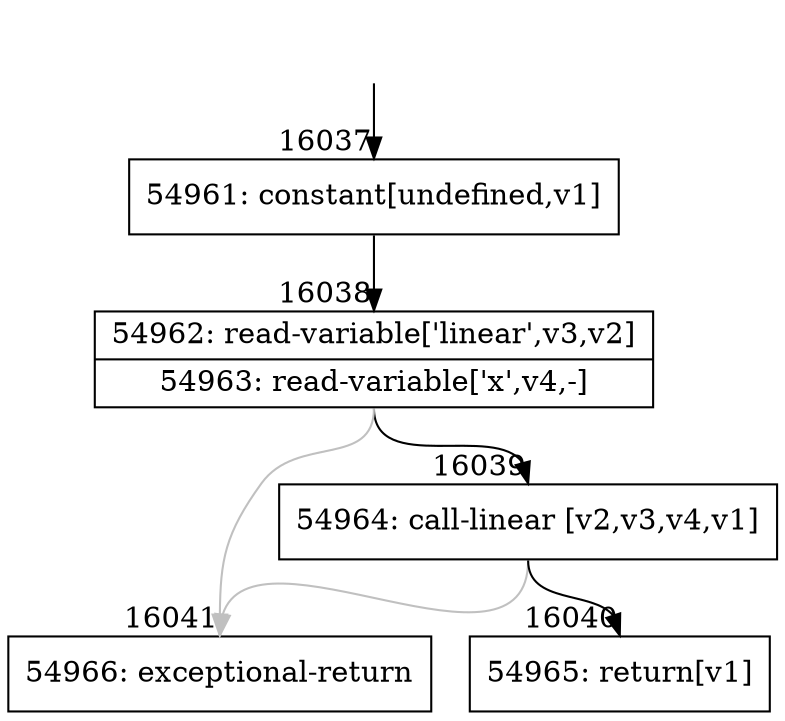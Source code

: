 digraph {
rankdir="TD"
BB_entry1474[shape=none,label=""];
BB_entry1474 -> BB16037 [tailport=s, headport=n, headlabel="    16037"]
BB16037 [shape=record label="{54961: constant[undefined,v1]}" ] 
BB16037 -> BB16038 [tailport=s, headport=n, headlabel="      16038"]
BB16038 [shape=record label="{54962: read-variable['linear',v3,v2]|54963: read-variable['x',v4,-]}" ] 
BB16038 -> BB16039 [tailport=s, headport=n, headlabel="      16039"]
BB16038 -> BB16041 [tailport=s, headport=n, color=gray, headlabel="      16041"]
BB16039 [shape=record label="{54964: call-linear [v2,v3,v4,v1]}" ] 
BB16039 -> BB16040 [tailport=s, headport=n, headlabel="      16040"]
BB16039 -> BB16041 [tailport=s, headport=n, color=gray]
BB16040 [shape=record label="{54965: return[v1]}" ] 
BB16041 [shape=record label="{54966: exceptional-return}" ] 
//#$~ 9381
}

